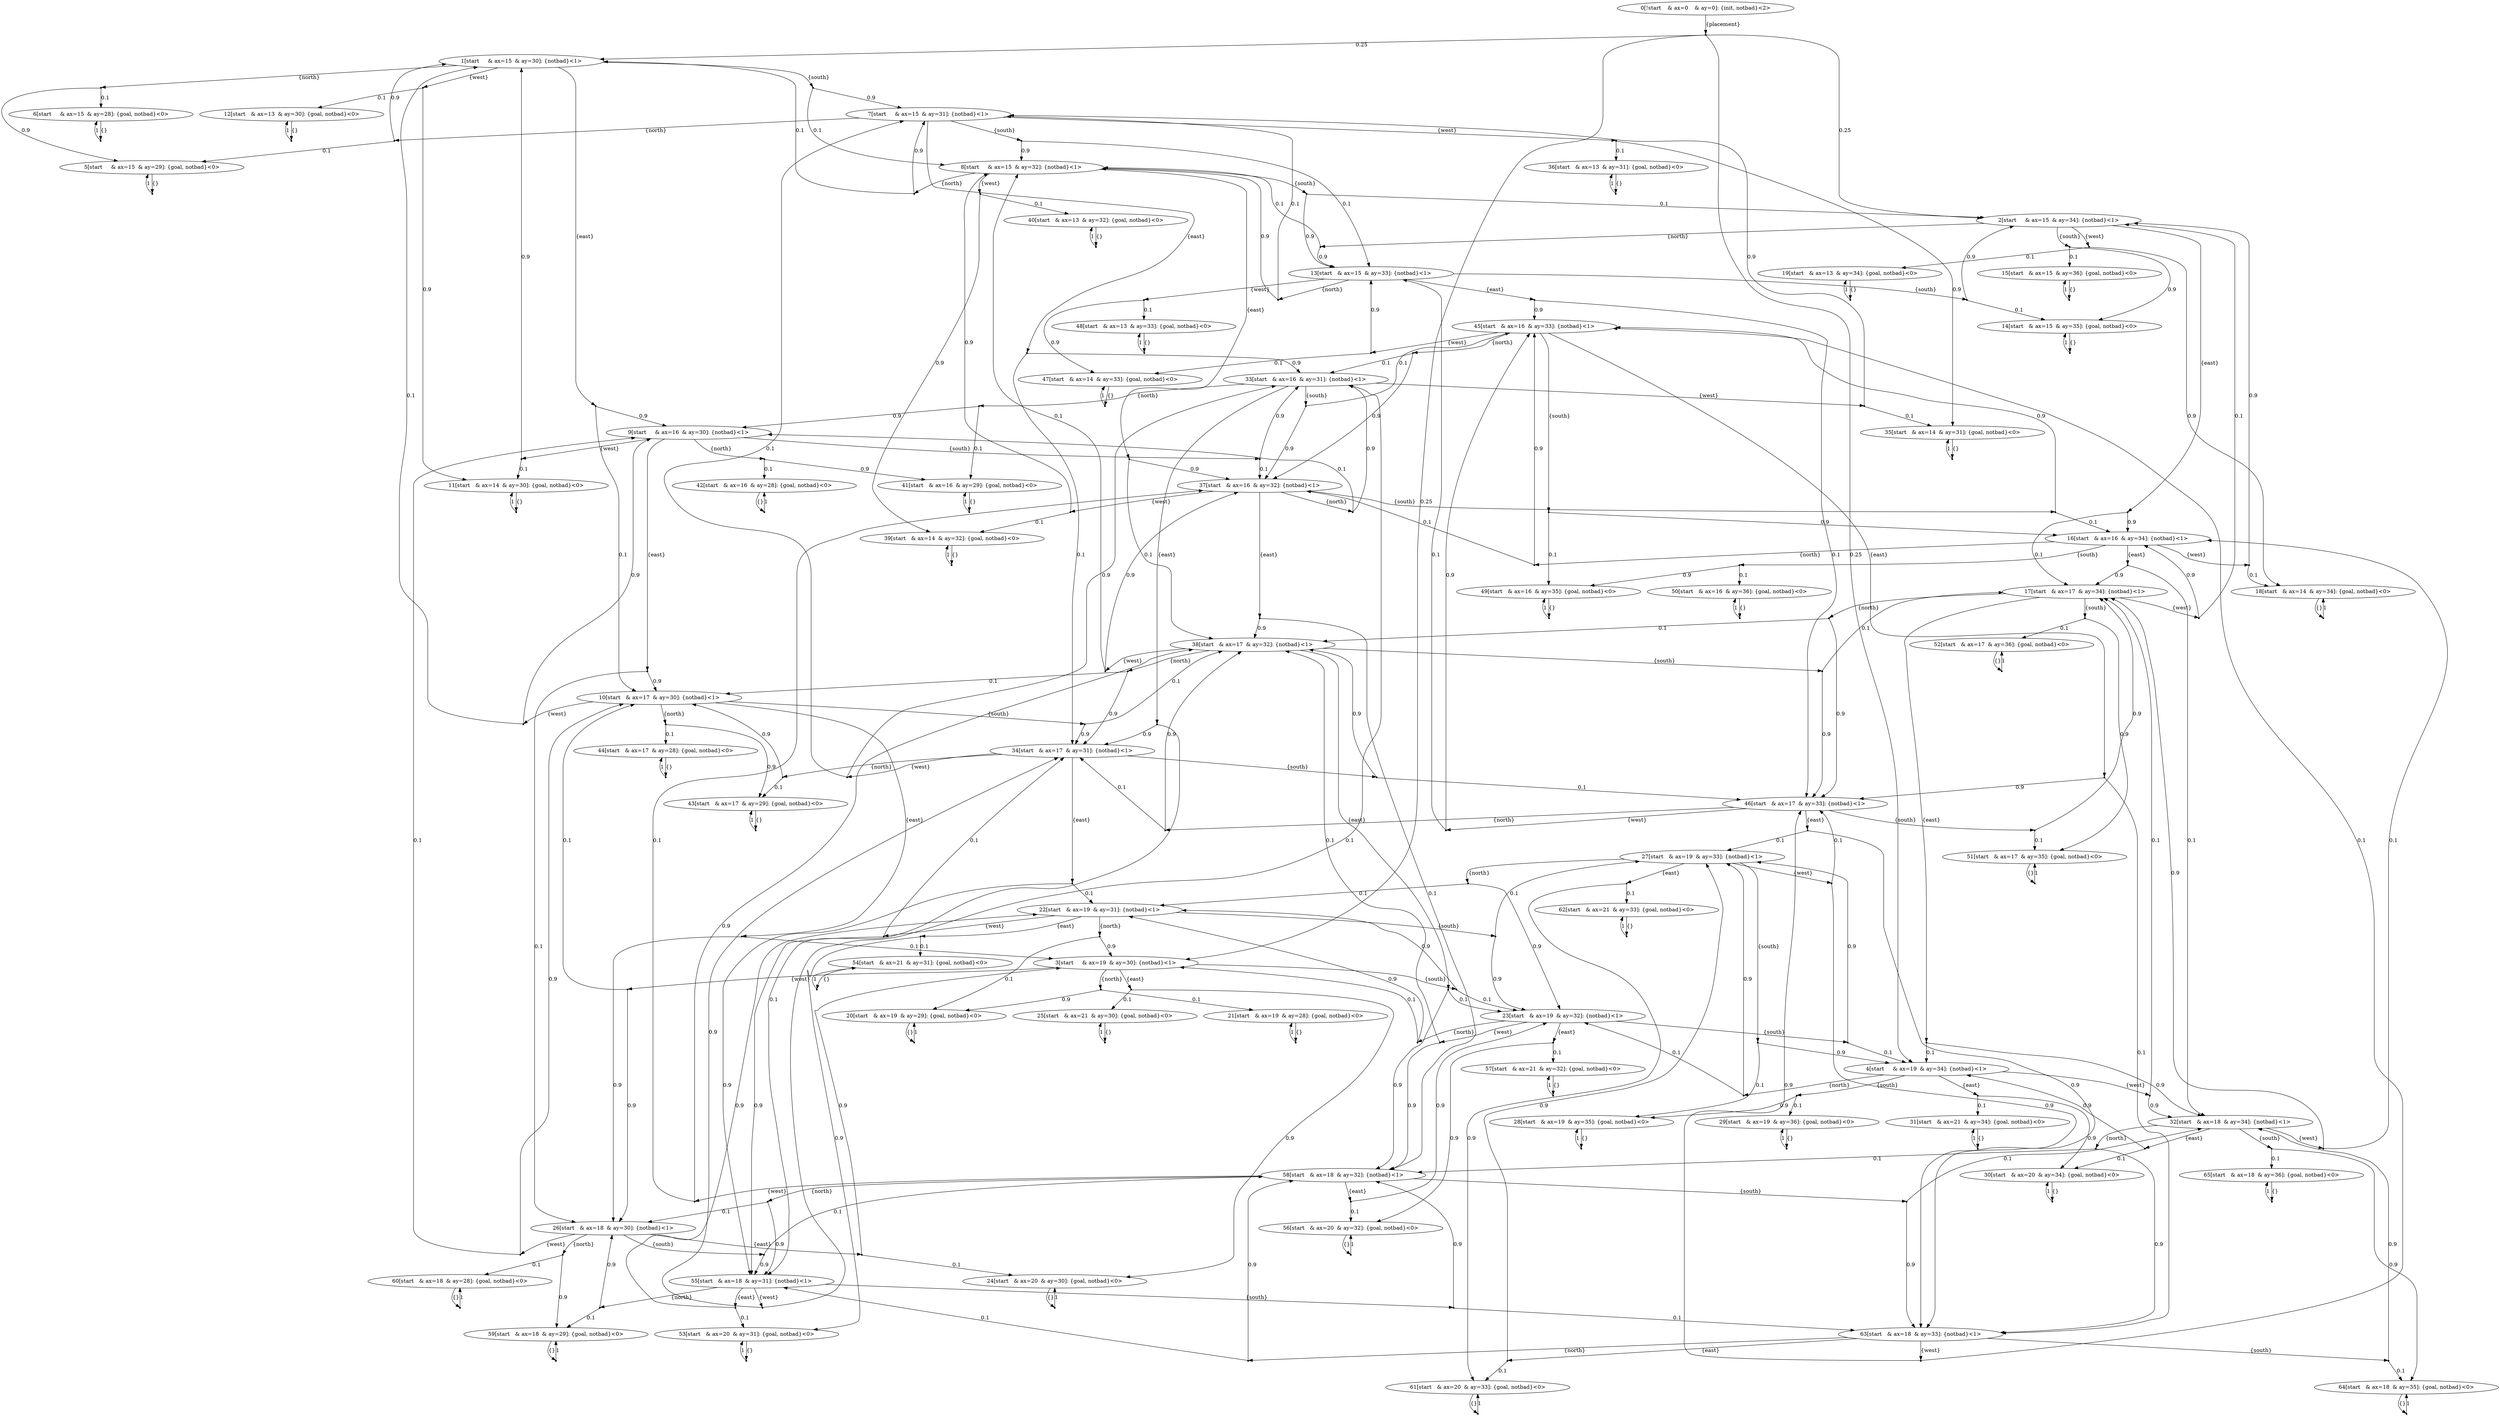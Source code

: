 digraph model {
	0 [ label = "0[!start	& ax=0	& ay=0]: {init, notbad}<2>" ];
	1 [ label = "1[start	& ax=15	& ay=30]: {notbad}<1>" ];
	2 [ label = "2[start	& ax=15	& ay=34]: {notbad}<1>" ];
	3 [ label = "3[start	& ax=19	& ay=30]: {notbad}<1>" ];
	4 [ label = "4[start	& ax=19	& ay=34]: {notbad}<1>" ];
	5 [ label = "5[start	& ax=15	& ay=29]: {goal, notbad}<0>" ];
	6 [ label = "6[start	& ax=15	& ay=28]: {goal, notbad}<0>" ];
	7 [ label = "7[start	& ax=15	& ay=31]: {notbad}<1>" ];
	8 [ label = "8[start	& ax=15	& ay=32]: {notbad}<1>" ];
	9 [ label = "9[start	& ax=16	& ay=30]: {notbad}<1>" ];
	10 [ label = "10[start	& ax=17	& ay=30]: {notbad}<1>" ];
	11 [ label = "11[start	& ax=14	& ay=30]: {goal, notbad}<0>" ];
	12 [ label = "12[start	& ax=13	& ay=30]: {goal, notbad}<0>" ];
	13 [ label = "13[start	& ax=15	& ay=33]: {notbad}<1>" ];
	14 [ label = "14[start	& ax=15	& ay=35]: {goal, notbad}<0>" ];
	15 [ label = "15[start	& ax=15	& ay=36]: {goal, notbad}<0>" ];
	16 [ label = "16[start	& ax=16	& ay=34]: {notbad}<1>" ];
	17 [ label = "17[start	& ax=17	& ay=34]: {notbad}<1>" ];
	18 [ label = "18[start	& ax=14	& ay=34]: {goal, notbad}<0>" ];
	19 [ label = "19[start	& ax=13	& ay=34]: {goal, notbad}<0>" ];
	20 [ label = "20[start	& ax=19	& ay=29]: {goal, notbad}<0>" ];
	21 [ label = "21[start	& ax=19	& ay=28]: {goal, notbad}<0>" ];
	22 [ label = "22[start	& ax=19	& ay=31]: {notbad}<1>" ];
	23 [ label = "23[start	& ax=19	& ay=32]: {notbad}<1>" ];
	24 [ label = "24[start	& ax=20	& ay=30]: {goal, notbad}<0>" ];
	25 [ label = "25[start	& ax=21	& ay=30]: {goal, notbad}<0>" ];
	26 [ label = "26[start	& ax=18	& ay=30]: {notbad}<1>" ];
	27 [ label = "27[start	& ax=19	& ay=33]: {notbad}<1>" ];
	28 [ label = "28[start	& ax=19	& ay=35]: {goal, notbad}<0>" ];
	29 [ label = "29[start	& ax=19	& ay=36]: {goal, notbad}<0>" ];
	30 [ label = "30[start	& ax=20	& ay=34]: {goal, notbad}<0>" ];
	31 [ label = "31[start	& ax=21	& ay=34]: {goal, notbad}<0>" ];
	32 [ label = "32[start	& ax=18	& ay=34]: {notbad}<1>" ];
	33 [ label = "33[start	& ax=16	& ay=31]: {notbad}<1>" ];
	34 [ label = "34[start	& ax=17	& ay=31]: {notbad}<1>" ];
	35 [ label = "35[start	& ax=14	& ay=31]: {goal, notbad}<0>" ];
	36 [ label = "36[start	& ax=13	& ay=31]: {goal, notbad}<0>" ];
	37 [ label = "37[start	& ax=16	& ay=32]: {notbad}<1>" ];
	38 [ label = "38[start	& ax=17	& ay=32]: {notbad}<1>" ];
	39 [ label = "39[start	& ax=14	& ay=32]: {goal, notbad}<0>" ];
	40 [ label = "40[start	& ax=13	& ay=32]: {goal, notbad}<0>" ];
	41 [ label = "41[start	& ax=16	& ay=29]: {goal, notbad}<0>" ];
	42 [ label = "42[start	& ax=16	& ay=28]: {goal, notbad}<0>" ];
	43 [ label = "43[start	& ax=17	& ay=29]: {goal, notbad}<0>" ];
	44 [ label = "44[start	& ax=17	& ay=28]: {goal, notbad}<0>" ];
	45 [ label = "45[start	& ax=16	& ay=33]: {notbad}<1>" ];
	46 [ label = "46[start	& ax=17	& ay=33]: {notbad}<1>" ];
	47 [ label = "47[start	& ax=14	& ay=33]: {goal, notbad}<0>" ];
	48 [ label = "48[start	& ax=13	& ay=33]: {goal, notbad}<0>" ];
	49 [ label = "49[start	& ax=16	& ay=35]: {goal, notbad}<0>" ];
	50 [ label = "50[start	& ax=16	& ay=36]: {goal, notbad}<0>" ];
	51 [ label = "51[start	& ax=17	& ay=35]: {goal, notbad}<0>" ];
	52 [ label = "52[start	& ax=17	& ay=36]: {goal, notbad}<0>" ];
	53 [ label = "53[start	& ax=20	& ay=31]: {goal, notbad}<0>" ];
	54 [ label = "54[start	& ax=21	& ay=31]: {goal, notbad}<0>" ];
	55 [ label = "55[start	& ax=18	& ay=31]: {notbad}<1>" ];
	56 [ label = "56[start	& ax=20	& ay=32]: {goal, notbad}<0>" ];
	57 [ label = "57[start	& ax=21	& ay=32]: {goal, notbad}<0>" ];
	58 [ label = "58[start	& ax=18	& ay=32]: {notbad}<1>" ];
	59 [ label = "59[start	& ax=18	& ay=29]: {goal, notbad}<0>" ];
	60 [ label = "60[start	& ax=18	& ay=28]: {goal, notbad}<0>" ];
	61 [ label = "61[start	& ax=20	& ay=33]: {goal, notbad}<0>" ];
	62 [ label = "62[start	& ax=21	& ay=33]: {goal, notbad}<0>" ];
	63 [ label = "63[start	& ax=18	& ay=33]: {notbad}<1>" ];
	64 [ label = "64[start	& ax=18	& ay=35]: {goal, notbad}<0>" ];
	65 [ label = "65[start	& ax=18	& ay=36]: {goal, notbad}<0>" ];
	"0c0" [shape = "point"];
	0 -> "0c0" [ label = "{placement}"]
;
	"0c0" -> 1 [ label= "0.25" ];
	"0c0" -> 2 [ label= "0.25" ];
	"0c0" -> 3 [ label= "0.25" ];
	"0c0" -> 4 [ label= "0.25" ];
	"1c0" [shape = "point"];
	1 -> "1c0" [ label = "{north}"]
;
	"1c0" -> 5 [ label= "0.9" ];
	"1c0" -> 6 [ label= "0.1" ];
	"1c1" [shape = "point"];
	1 -> "1c1" [ label = "{south}"]
;
	"1c1" -> 7 [ label= "0.9" ];
	"1c1" -> 8 [ label= "0.1" ];
	"1c2" [shape = "point"];
	1 -> "1c2" [ label = "{east}"]
;
	"1c2" -> 9 [ label= "0.9" ];
	"1c2" -> 10 [ label= "0.1" ];
	"1c3" [shape = "point"];
	1 -> "1c3" [ label = "{west}"]
;
	"1c3" -> 11 [ label= "0.9" ];
	"1c3" -> 12 [ label= "0.1" ];
	"2c0" [shape = "point"];
	2 -> "2c0" [ label = "{north}"]
;
	"2c0" -> 8 [ label= "0.1" ];
	"2c0" -> 13 [ label= "0.9" ];
	"2c1" [shape = "point"];
	2 -> "2c1" [ label = "{south}"]
;
	"2c1" -> 14 [ label= "0.9" ];
	"2c1" -> 15 [ label= "0.1" ];
	"2c2" [shape = "point"];
	2 -> "2c2" [ label = "{east}"]
;
	"2c2" -> 16 [ label= "0.9" ];
	"2c2" -> 17 [ label= "0.1" ];
	"2c3" [shape = "point"];
	2 -> "2c3" [ label = "{west}"]
;
	"2c3" -> 18 [ label= "0.9" ];
	"2c3" -> 19 [ label= "0.1" ];
	"3c0" [shape = "point"];
	3 -> "3c0" [ label = "{north}"]
;
	"3c0" -> 20 [ label= "0.9" ];
	"3c0" -> 21 [ label= "0.1" ];
	"3c1" [shape = "point"];
	3 -> "3c1" [ label = "{south}"]
;
	"3c1" -> 22 [ label= "0.9" ];
	"3c1" -> 23 [ label= "0.1" ];
	"3c2" [shape = "point"];
	3 -> "3c2" [ label = "{east}"]
;
	"3c2" -> 24 [ label= "0.9" ];
	"3c2" -> 25 [ label= "0.1" ];
	"3c3" [shape = "point"];
	3 -> "3c3" [ label = "{west}"]
;
	"3c3" -> 10 [ label= "0.1" ];
	"3c3" -> 26 [ label= "0.9" ];
	"4c0" [shape = "point"];
	4 -> "4c0" [ label = "{north}"]
;
	"4c0" -> 23 [ label= "0.1" ];
	"4c0" -> 27 [ label= "0.9" ];
	"4c1" [shape = "point"];
	4 -> "4c1" [ label = "{south}"]
;
	"4c1" -> 28 [ label= "0.9" ];
	"4c1" -> 29 [ label= "0.1" ];
	"4c2" [shape = "point"];
	4 -> "4c2" [ label = "{east}"]
;
	"4c2" -> 30 [ label= "0.9" ];
	"4c2" -> 31 [ label= "0.1" ];
	"4c3" [shape = "point"];
	4 -> "4c3" [ label = "{west}"]
;
	"4c3" -> 17 [ label= "0.1" ];
	"4c3" -> 32 [ label= "0.9" ];
	"5c0" [shape = "point"];
	5 -> "5c0" [ label = "{}"]
;
	"5c0" -> 5 [ label= "1" ];
	"6c0" [shape = "point"];
	6 -> "6c0" [ label = "{}"]
;
	"6c0" -> 6 [ label= "1" ];
	"7c0" [shape = "point"];
	7 -> "7c0" [ label = "{north}"]
;
	"7c0" -> 1 [ label= "0.9" ];
	"7c0" -> 5 [ label= "0.1" ];
	"7c1" [shape = "point"];
	7 -> "7c1" [ label = "{south}"]
;
	"7c1" -> 8 [ label= "0.9" ];
	"7c1" -> 13 [ label= "0.1" ];
	"7c2" [shape = "point"];
	7 -> "7c2" [ label = "{east}"]
;
	"7c2" -> 33 [ label= "0.9" ];
	"7c2" -> 34 [ label= "0.1" ];
	"7c3" [shape = "point"];
	7 -> "7c3" [ label = "{west}"]
;
	"7c3" -> 35 [ label= "0.9" ];
	"7c3" -> 36 [ label= "0.1" ];
	"8c0" [shape = "point"];
	8 -> "8c0" [ label = "{north}"]
;
	"8c0" -> 1 [ label= "0.1" ];
	"8c0" -> 7 [ label= "0.9" ];
	"8c1" [shape = "point"];
	8 -> "8c1" [ label = "{south}"]
;
	"8c1" -> 2 [ label= "0.1" ];
	"8c1" -> 13 [ label= "0.9" ];
	"8c2" [shape = "point"];
	8 -> "8c2" [ label = "{east}"]
;
	"8c2" -> 37 [ label= "0.9" ];
	"8c2" -> 38 [ label= "0.1" ];
	"8c3" [shape = "point"];
	8 -> "8c3" [ label = "{west}"]
;
	"8c3" -> 39 [ label= "0.9" ];
	"8c3" -> 40 [ label= "0.1" ];
	"9c0" [shape = "point"];
	9 -> "9c0" [ label = "{north}"]
;
	"9c0" -> 41 [ label= "0.9" ];
	"9c0" -> 42 [ label= "0.1" ];
	"9c1" [shape = "point"];
	9 -> "9c1" [ label = "{south}"]
;
	"9c1" -> 33 [ label= "0.9" ];
	"9c1" -> 37 [ label= "0.1" ];
	"9c2" [shape = "point"];
	9 -> "9c2" [ label = "{east}"]
;
	"9c2" -> 10 [ label= "0.9" ];
	"9c2" -> 26 [ label= "0.1" ];
	"9c3" [shape = "point"];
	9 -> "9c3" [ label = "{west}"]
;
	"9c3" -> 1 [ label= "0.9" ];
	"9c3" -> 11 [ label= "0.1" ];
	"10c0" [shape = "point"];
	10 -> "10c0" [ label = "{north}"]
;
	"10c0" -> 43 [ label= "0.9" ];
	"10c0" -> 44 [ label= "0.1" ];
	"10c1" [shape = "point"];
	10 -> "10c1" [ label = "{south}"]
;
	"10c1" -> 34 [ label= "0.9" ];
	"10c1" -> 38 [ label= "0.1" ];
	"10c2" [shape = "point"];
	10 -> "10c2" [ label = "{east}"]
;
	"10c2" -> 3 [ label= "0.1" ];
	"10c2" -> 26 [ label= "0.9" ];
	"10c3" [shape = "point"];
	10 -> "10c3" [ label = "{west}"]
;
	"10c3" -> 1 [ label= "0.1" ];
	"10c3" -> 9 [ label= "0.9" ];
	"11c0" [shape = "point"];
	11 -> "11c0" [ label = "{}"]
;
	"11c0" -> 11 [ label= "1" ];
	"12c0" [shape = "point"];
	12 -> "12c0" [ label = "{}"]
;
	"12c0" -> 12 [ label= "1" ];
	"13c0" [shape = "point"];
	13 -> "13c0" [ label = "{north}"]
;
	"13c0" -> 7 [ label= "0.1" ];
	"13c0" -> 8 [ label= "0.9" ];
	"13c1" [shape = "point"];
	13 -> "13c1" [ label = "{south}"]
;
	"13c1" -> 2 [ label= "0.9" ];
	"13c1" -> 14 [ label= "0.1" ];
	"13c2" [shape = "point"];
	13 -> "13c2" [ label = "{east}"]
;
	"13c2" -> 45 [ label= "0.9" ];
	"13c2" -> 46 [ label= "0.1" ];
	"13c3" [shape = "point"];
	13 -> "13c3" [ label = "{west}"]
;
	"13c3" -> 47 [ label= "0.9" ];
	"13c3" -> 48 [ label= "0.1" ];
	"14c0" [shape = "point"];
	14 -> "14c0" [ label = "{}"]
;
	"14c0" -> 14 [ label= "1" ];
	"15c0" [shape = "point"];
	15 -> "15c0" [ label = "{}"]
;
	"15c0" -> 15 [ label= "1" ];
	"16c0" [shape = "point"];
	16 -> "16c0" [ label = "{north}"]
;
	"16c0" -> 37 [ label= "0.1" ];
	"16c0" -> 45 [ label= "0.9" ];
	"16c1" [shape = "point"];
	16 -> "16c1" [ label = "{south}"]
;
	"16c1" -> 49 [ label= "0.9" ];
	"16c1" -> 50 [ label= "0.1" ];
	"16c2" [shape = "point"];
	16 -> "16c2" [ label = "{east}"]
;
	"16c2" -> 17 [ label= "0.9" ];
	"16c2" -> 32 [ label= "0.1" ];
	"16c3" [shape = "point"];
	16 -> "16c3" [ label = "{west}"]
;
	"16c3" -> 2 [ label= "0.9" ];
	"16c3" -> 18 [ label= "0.1" ];
	"17c0" [shape = "point"];
	17 -> "17c0" [ label = "{north}"]
;
	"17c0" -> 38 [ label= "0.1" ];
	"17c0" -> 46 [ label= "0.9" ];
	"17c1" [shape = "point"];
	17 -> "17c1" [ label = "{south}"]
;
	"17c1" -> 51 [ label= "0.9" ];
	"17c1" -> 52 [ label= "0.1" ];
	"17c2" [shape = "point"];
	17 -> "17c2" [ label = "{east}"]
;
	"17c2" -> 4 [ label= "0.1" ];
	"17c2" -> 32 [ label= "0.9" ];
	"17c3" [shape = "point"];
	17 -> "17c3" [ label = "{west}"]
;
	"17c3" -> 2 [ label= "0.1" ];
	"17c3" -> 16 [ label= "0.9" ];
	"18c0" [shape = "point"];
	18 -> "18c0" [ label = "{}"]
;
	"18c0" -> 18 [ label= "1" ];
	"19c0" [shape = "point"];
	19 -> "19c0" [ label = "{}"]
;
	"19c0" -> 19 [ label= "1" ];
	"20c0" [shape = "point"];
	20 -> "20c0" [ label = "{}"]
;
	"20c0" -> 20 [ label= "1" ];
	"21c0" [shape = "point"];
	21 -> "21c0" [ label = "{}"]
;
	"21c0" -> 21 [ label= "1" ];
	"22c0" [shape = "point"];
	22 -> "22c0" [ label = "{north}"]
;
	"22c0" -> 3 [ label= "0.9" ];
	"22c0" -> 20 [ label= "0.1" ];
	"22c1" [shape = "point"];
	22 -> "22c1" [ label = "{south}"]
;
	"22c1" -> 23 [ label= "0.9" ];
	"22c1" -> 27 [ label= "0.1" ];
	"22c2" [shape = "point"];
	22 -> "22c2" [ label = "{east}"]
;
	"22c2" -> 53 [ label= "0.9" ];
	"22c2" -> 54 [ label= "0.1" ];
	"22c3" [shape = "point"];
	22 -> "22c3" [ label = "{west}"]
;
	"22c3" -> 34 [ label= "0.1" ];
	"22c3" -> 55 [ label= "0.9" ];
	"23c0" [shape = "point"];
	23 -> "23c0" [ label = "{north}"]
;
	"23c0" -> 3 [ label= "0.1" ];
	"23c0" -> 22 [ label= "0.9" ];
	"23c1" [shape = "point"];
	23 -> "23c1" [ label = "{south}"]
;
	"23c1" -> 4 [ label= "0.1" ];
	"23c1" -> 27 [ label= "0.9" ];
	"23c2" [shape = "point"];
	23 -> "23c2" [ label = "{east}"]
;
	"23c2" -> 56 [ label= "0.9" ];
	"23c2" -> 57 [ label= "0.1" ];
	"23c3" [shape = "point"];
	23 -> "23c3" [ label = "{west}"]
;
	"23c3" -> 38 [ label= "0.1" ];
	"23c3" -> 58 [ label= "0.9" ];
	"24c0" [shape = "point"];
	24 -> "24c0" [ label = "{}"]
;
	"24c0" -> 24 [ label= "1" ];
	"25c0" [shape = "point"];
	25 -> "25c0" [ label = "{}"]
;
	"25c0" -> 25 [ label= "1" ];
	"26c0" [shape = "point"];
	26 -> "26c0" [ label = "{north}"]
;
	"26c0" -> 59 [ label= "0.9" ];
	"26c0" -> 60 [ label= "0.1" ];
	"26c1" [shape = "point"];
	26 -> "26c1" [ label = "{south}"]
;
	"26c1" -> 55 [ label= "0.9" ];
	"26c1" -> 58 [ label= "0.1" ];
	"26c2" [shape = "point"];
	26 -> "26c2" [ label = "{east}"]
;
	"26c2" -> 3 [ label= "0.9" ];
	"26c2" -> 24 [ label= "0.1" ];
	"26c3" [shape = "point"];
	26 -> "26c3" [ label = "{west}"]
;
	"26c3" -> 9 [ label= "0.1" ];
	"26c3" -> 10 [ label= "0.9" ];
	"27c0" [shape = "point"];
	27 -> "27c0" [ label = "{north}"]
;
	"27c0" -> 22 [ label= "0.1" ];
	"27c0" -> 23 [ label= "0.9" ];
	"27c1" [shape = "point"];
	27 -> "27c1" [ label = "{south}"]
;
	"27c1" -> 4 [ label= "0.9" ];
	"27c1" -> 28 [ label= "0.1" ];
	"27c2" [shape = "point"];
	27 -> "27c2" [ label = "{east}"]
;
	"27c2" -> 61 [ label= "0.9" ];
	"27c2" -> 62 [ label= "0.1" ];
	"27c3" [shape = "point"];
	27 -> "27c3" [ label = "{west}"]
;
	"27c3" -> 46 [ label= "0.1" ];
	"27c3" -> 63 [ label= "0.9" ];
	"28c0" [shape = "point"];
	28 -> "28c0" [ label = "{}"]
;
	"28c0" -> 28 [ label= "1" ];
	"29c0" [shape = "point"];
	29 -> "29c0" [ label = "{}"]
;
	"29c0" -> 29 [ label= "1" ];
	"30c0" [shape = "point"];
	30 -> "30c0" [ label = "{}"]
;
	"30c0" -> 30 [ label= "1" ];
	"31c0" [shape = "point"];
	31 -> "31c0" [ label = "{}"]
;
	"31c0" -> 31 [ label= "1" ];
	"32c0" [shape = "point"];
	32 -> "32c0" [ label = "{north}"]
;
	"32c0" -> 58 [ label= "0.1" ];
	"32c0" -> 63 [ label= "0.9" ];
	"32c1" [shape = "point"];
	32 -> "32c1" [ label = "{south}"]
;
	"32c1" -> 64 [ label= "0.9" ];
	"32c1" -> 65 [ label= "0.1" ];
	"32c2" [shape = "point"];
	32 -> "32c2" [ label = "{east}"]
;
	"32c2" -> 4 [ label= "0.9" ];
	"32c2" -> 30 [ label= "0.1" ];
	"32c3" [shape = "point"];
	32 -> "32c3" [ label = "{west}"]
;
	"32c3" -> 16 [ label= "0.1" ];
	"32c3" -> 17 [ label= "0.9" ];
	"33c0" [shape = "point"];
	33 -> "33c0" [ label = "{north}"]
;
	"33c0" -> 9 [ label= "0.9" ];
	"33c0" -> 41 [ label= "0.1" ];
	"33c1" [shape = "point"];
	33 -> "33c1" [ label = "{south}"]
;
	"33c1" -> 37 [ label= "0.9" ];
	"33c1" -> 45 [ label= "0.1" ];
	"33c2" [shape = "point"];
	33 -> "33c2" [ label = "{east}"]
;
	"33c2" -> 34 [ label= "0.9" ];
	"33c2" -> 55 [ label= "0.1" ];
	"33c3" [shape = "point"];
	33 -> "33c3" [ label = "{west}"]
;
	"33c3" -> 7 [ label= "0.9" ];
	"33c3" -> 35 [ label= "0.1" ];
	"34c0" [shape = "point"];
	34 -> "34c0" [ label = "{north}"]
;
	"34c0" -> 10 [ label= "0.9" ];
	"34c0" -> 43 [ label= "0.1" ];
	"34c1" [shape = "point"];
	34 -> "34c1" [ label = "{south}"]
;
	"34c1" -> 38 [ label= "0.9" ];
	"34c1" -> 46 [ label= "0.1" ];
	"34c2" [shape = "point"];
	34 -> "34c2" [ label = "{east}"]
;
	"34c2" -> 22 [ label= "0.1" ];
	"34c2" -> 55 [ label= "0.9" ];
	"34c3" [shape = "point"];
	34 -> "34c3" [ label = "{west}"]
;
	"34c3" -> 7 [ label= "0.1" ];
	"34c3" -> 33 [ label= "0.9" ];
	"35c0" [shape = "point"];
	35 -> "35c0" [ label = "{}"]
;
	"35c0" -> 35 [ label= "1" ];
	"36c0" [shape = "point"];
	36 -> "36c0" [ label = "{}"]
;
	"36c0" -> 36 [ label= "1" ];
	"37c0" [shape = "point"];
	37 -> "37c0" [ label = "{north}"]
;
	"37c0" -> 9 [ label= "0.1" ];
	"37c0" -> 33 [ label= "0.9" ];
	"37c1" [shape = "point"];
	37 -> "37c1" [ label = "{south}"]
;
	"37c1" -> 16 [ label= "0.1" ];
	"37c1" -> 45 [ label= "0.9" ];
	"37c2" [shape = "point"];
	37 -> "37c2" [ label = "{east}"]
;
	"37c2" -> 38 [ label= "0.9" ];
	"37c2" -> 58 [ label= "0.1" ];
	"37c3" [shape = "point"];
	37 -> "37c3" [ label = "{west}"]
;
	"37c3" -> 8 [ label= "0.9" ];
	"37c3" -> 39 [ label= "0.1" ];
	"38c0" [shape = "point"];
	38 -> "38c0" [ label = "{north}"]
;
	"38c0" -> 10 [ label= "0.1" ];
	"38c0" -> 34 [ label= "0.9" ];
	"38c1" [shape = "point"];
	38 -> "38c1" [ label = "{south}"]
;
	"38c1" -> 17 [ label= "0.1" ];
	"38c1" -> 46 [ label= "0.9" ];
	"38c2" [shape = "point"];
	38 -> "38c2" [ label = "{east}"]
;
	"38c2" -> 23 [ label= "0.1" ];
	"38c2" -> 58 [ label= "0.9" ];
	"38c3" [shape = "point"];
	38 -> "38c3" [ label = "{west}"]
;
	"38c3" -> 8 [ label= "0.1" ];
	"38c3" -> 37 [ label= "0.9" ];
	"39c0" [shape = "point"];
	39 -> "39c0" [ label = "{}"]
;
	"39c0" -> 39 [ label= "1" ];
	"40c0" [shape = "point"];
	40 -> "40c0" [ label = "{}"]
;
	"40c0" -> 40 [ label= "1" ];
	"41c0" [shape = "point"];
	41 -> "41c0" [ label = "{}"]
;
	"41c0" -> 41 [ label= "1" ];
	"42c0" [shape = "point"];
	42 -> "42c0" [ label = "{}"]
;
	"42c0" -> 42 [ label= "1" ];
	"43c0" [shape = "point"];
	43 -> "43c0" [ label = "{}"]
;
	"43c0" -> 43 [ label= "1" ];
	"44c0" [shape = "point"];
	44 -> "44c0" [ label = "{}"]
;
	"44c0" -> 44 [ label= "1" ];
	"45c0" [shape = "point"];
	45 -> "45c0" [ label = "{north}"]
;
	"45c0" -> 33 [ label= "0.1" ];
	"45c0" -> 37 [ label= "0.9" ];
	"45c1" [shape = "point"];
	45 -> "45c1" [ label = "{south}"]
;
	"45c1" -> 16 [ label= "0.9" ];
	"45c1" -> 49 [ label= "0.1" ];
	"45c2" [shape = "point"];
	45 -> "45c2" [ label = "{east}"]
;
	"45c2" -> 46 [ label= "0.9" ];
	"45c2" -> 63 [ label= "0.1" ];
	"45c3" [shape = "point"];
	45 -> "45c3" [ label = "{west}"]
;
	"45c3" -> 13 [ label= "0.9" ];
	"45c3" -> 47 [ label= "0.1" ];
	"46c0" [shape = "point"];
	46 -> "46c0" [ label = "{north}"]
;
	"46c0" -> 34 [ label= "0.1" ];
	"46c0" -> 38 [ label= "0.9" ];
	"46c1" [shape = "point"];
	46 -> "46c1" [ label = "{south}"]
;
	"46c1" -> 17 [ label= "0.9" ];
	"46c1" -> 51 [ label= "0.1" ];
	"46c2" [shape = "point"];
	46 -> "46c2" [ label = "{east}"]
;
	"46c2" -> 27 [ label= "0.1" ];
	"46c2" -> 63 [ label= "0.9" ];
	"46c3" [shape = "point"];
	46 -> "46c3" [ label = "{west}"]
;
	"46c3" -> 13 [ label= "0.1" ];
	"46c3" -> 45 [ label= "0.9" ];
	"47c0" [shape = "point"];
	47 -> "47c0" [ label = "{}"]
;
	"47c0" -> 47 [ label= "1" ];
	"48c0" [shape = "point"];
	48 -> "48c0" [ label = "{}"]
;
	"48c0" -> 48 [ label= "1" ];
	"49c0" [shape = "point"];
	49 -> "49c0" [ label = "{}"]
;
	"49c0" -> 49 [ label= "1" ];
	"50c0" [shape = "point"];
	50 -> "50c0" [ label = "{}"]
;
	"50c0" -> 50 [ label= "1" ];
	"51c0" [shape = "point"];
	51 -> "51c0" [ label = "{}"]
;
	"51c0" -> 51 [ label= "1" ];
	"52c0" [shape = "point"];
	52 -> "52c0" [ label = "{}"]
;
	"52c0" -> 52 [ label= "1" ];
	"53c0" [shape = "point"];
	53 -> "53c0" [ label = "{}"]
;
	"53c0" -> 53 [ label= "1" ];
	"54c0" [shape = "point"];
	54 -> "54c0" [ label = "{}"]
;
	"54c0" -> 54 [ label= "1" ];
	"55c0" [shape = "point"];
	55 -> "55c0" [ label = "{north}"]
;
	"55c0" -> 26 [ label= "0.9" ];
	"55c0" -> 59 [ label= "0.1" ];
	"55c1" [shape = "point"];
	55 -> "55c1" [ label = "{south}"]
;
	"55c1" -> 58 [ label= "0.9" ];
	"55c1" -> 63 [ label= "0.1" ];
	"55c2" [shape = "point"];
	55 -> "55c2" [ label = "{east}"]
;
	"55c2" -> 22 [ label= "0.9" ];
	"55c2" -> 53 [ label= "0.1" ];
	"55c3" [shape = "point"];
	55 -> "55c3" [ label = "{west}"]
;
	"55c3" -> 33 [ label= "0.1" ];
	"55c3" -> 34 [ label= "0.9" ];
	"56c0" [shape = "point"];
	56 -> "56c0" [ label = "{}"]
;
	"56c0" -> 56 [ label= "1" ];
	"57c0" [shape = "point"];
	57 -> "57c0" [ label = "{}"]
;
	"57c0" -> 57 [ label= "1" ];
	"58c0" [shape = "point"];
	58 -> "58c0" [ label = "{north}"]
;
	"58c0" -> 26 [ label= "0.1" ];
	"58c0" -> 55 [ label= "0.9" ];
	"58c1" [shape = "point"];
	58 -> "58c1" [ label = "{south}"]
;
	"58c1" -> 32 [ label= "0.1" ];
	"58c1" -> 63 [ label= "0.9" ];
	"58c2" [shape = "point"];
	58 -> "58c2" [ label = "{east}"]
;
	"58c2" -> 23 [ label= "0.9" ];
	"58c2" -> 56 [ label= "0.1" ];
	"58c3" [shape = "point"];
	58 -> "58c3" [ label = "{west}"]
;
	"58c3" -> 37 [ label= "0.1" ];
	"58c3" -> 38 [ label= "0.9" ];
	"59c0" [shape = "point"];
	59 -> "59c0" [ label = "{}"]
;
	"59c0" -> 59 [ label= "1" ];
	"60c0" [shape = "point"];
	60 -> "60c0" [ label = "{}"]
;
	"60c0" -> 60 [ label= "1" ];
	"61c0" [shape = "point"];
	61 -> "61c0" [ label = "{}"]
;
	"61c0" -> 61 [ label= "1" ];
	"62c0" [shape = "point"];
	62 -> "62c0" [ label = "{}"]
;
	"62c0" -> 62 [ label= "1" ];
	"63c0" [shape = "point"];
	63 -> "63c0" [ label = "{north}"]
;
	"63c0" -> 55 [ label= "0.1" ];
	"63c0" -> 58 [ label= "0.9" ];
	"63c1" [shape = "point"];
	63 -> "63c1" [ label = "{south}"]
;
	"63c1" -> 32 [ label= "0.9" ];
	"63c1" -> 64 [ label= "0.1" ];
	"63c2" [shape = "point"];
	63 -> "63c2" [ label = "{east}"]
;
	"63c2" -> 27 [ label= "0.9" ];
	"63c2" -> 61 [ label= "0.1" ];
	"63c3" [shape = "point"];
	63 -> "63c3" [ label = "{west}"]
;
	"63c3" -> 45 [ label= "0.1" ];
	"63c3" -> 46 [ label= "0.9" ];
	"64c0" [shape = "point"];
	64 -> "64c0" [ label = "{}"]
;
	"64c0" -> 64 [ label= "1" ];
	"65c0" [shape = "point"];
	65 -> "65c0" [ label = "{}"]
;
	"65c0" -> 65 [ label= "1" ];
}
